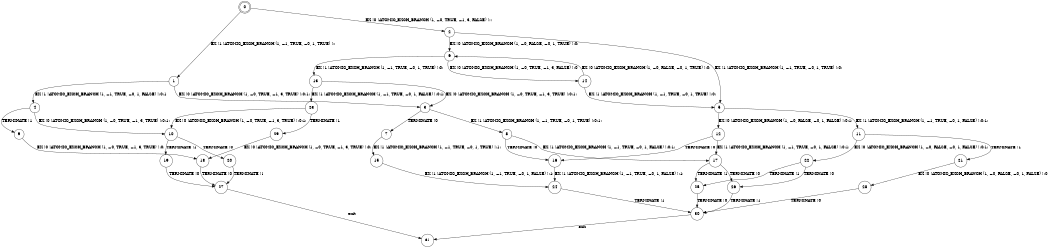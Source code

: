 digraph BCG {
size = "7, 10.5";
center = TRUE;
node [shape = circle];
0 [peripheries = 2];
0 -> 1 [label = "EX !1 !ATOMIC_EXCH_BRANCH (1, +1, TRUE, +0, 1, TRUE) !::"];
0 -> 2 [label = "EX !0 !ATOMIC_EXCH_BRANCH (1, +0, TRUE, +1, 3, FALSE) !::"];
1 -> 3 [label = "EX !0 !ATOMIC_EXCH_BRANCH (1, +0, TRUE, +1, 3, TRUE) !:0:1:"];
1 -> 4 [label = "EX !1 !ATOMIC_EXCH_BRANCH (1, +1, TRUE, +0, 1, FALSE) !:0:1:"];
2 -> 5 [label = "EX !1 !ATOMIC_EXCH_BRANCH (1, +1, TRUE, +0, 1, TRUE) !:0:"];
2 -> 6 [label = "EX !0 !ATOMIC_EXCH_BRANCH (1, +0, FALSE, +0, 1, TRUE) !:0:"];
3 -> 7 [label = "TERMINATE !0"];
3 -> 8 [label = "EX !1 !ATOMIC_EXCH_BRANCH (1, +1, TRUE, +0, 1, TRUE) !:0:1:"];
4 -> 9 [label = "TERMINATE !1"];
4 -> 10 [label = "EX !0 !ATOMIC_EXCH_BRANCH (1, +0, TRUE, +1, 3, TRUE) !:0:1:"];
5 -> 11 [label = "EX !1 !ATOMIC_EXCH_BRANCH (1, +1, TRUE, +0, 1, FALSE) !:0:1:"];
5 -> 12 [label = "EX !0 !ATOMIC_EXCH_BRANCH (1, +0, FALSE, +0, 1, FALSE) !:0:1:"];
6 -> 13 [label = "EX !1 !ATOMIC_EXCH_BRANCH (1, +1, TRUE, +0, 1, TRUE) !:0:"];
6 -> 14 [label = "EX !0 !ATOMIC_EXCH_BRANCH (1, +0, TRUE, +1, 3, FALSE) !:0:"];
7 -> 15 [label = "EX !1 !ATOMIC_EXCH_BRANCH (1, +1, TRUE, +0, 1, TRUE) !:1:"];
8 -> 16 [label = "TERMINATE !0"];
8 -> 17 [label = "EX !1 !ATOMIC_EXCH_BRANCH (1, +1, TRUE, +0, 1, FALSE) !:0:1:"];
9 -> 18 [label = "EX !0 !ATOMIC_EXCH_BRANCH (1, +0, TRUE, +1, 3, TRUE) !:0:"];
10 -> 19 [label = "TERMINATE !1"];
10 -> 20 [label = "TERMINATE !0"];
11 -> 21 [label = "TERMINATE !1"];
11 -> 22 [label = "EX !0 !ATOMIC_EXCH_BRANCH (1, +0, FALSE, +0, 1, FALSE) !:0:1:"];
12 -> 16 [label = "TERMINATE !0"];
12 -> 17 [label = "EX !1 !ATOMIC_EXCH_BRANCH (1, +1, TRUE, +0, 1, FALSE) !:0:1:"];
13 -> 23 [label = "EX !1 !ATOMIC_EXCH_BRANCH (1, +1, TRUE, +0, 1, FALSE) !:0:1:"];
13 -> 3 [label = "EX !0 !ATOMIC_EXCH_BRANCH (1, +0, TRUE, +1, 3, TRUE) !:0:1:"];
14 -> 5 [label = "EX !1 !ATOMIC_EXCH_BRANCH (1, +1, TRUE, +0, 1, TRUE) !:0:"];
14 -> 6 [label = "EX !0 !ATOMIC_EXCH_BRANCH (1, +0, FALSE, +0, 1, TRUE) !:0:"];
15 -> 24 [label = "EX !1 !ATOMIC_EXCH_BRANCH (1, +1, TRUE, +0, 1, FALSE) !:1:"];
16 -> 24 [label = "EX !1 !ATOMIC_EXCH_BRANCH (1, +1, TRUE, +0, 1, FALSE) !:1:"];
17 -> 25 [label = "TERMINATE !1"];
17 -> 26 [label = "TERMINATE !0"];
18 -> 27 [label = "TERMINATE !0"];
19 -> 27 [label = "TERMINATE !0"];
20 -> 27 [label = "TERMINATE !1"];
21 -> 28 [label = "EX !0 !ATOMIC_EXCH_BRANCH (1, +0, FALSE, +0, 1, FALSE) !:0:"];
22 -> 25 [label = "TERMINATE !1"];
22 -> 26 [label = "TERMINATE !0"];
23 -> 29 [label = "TERMINATE !1"];
23 -> 10 [label = "EX !0 !ATOMIC_EXCH_BRANCH (1, +0, TRUE, +1, 3, TRUE) !:0:1:"];
24 -> 30 [label = "TERMINATE !1"];
25 -> 30 [label = "TERMINATE !0"];
26 -> 30 [label = "TERMINATE !1"];
27 -> 31 [label = "exit"];
28 -> 30 [label = "TERMINATE !0"];
29 -> 18 [label = "EX !0 !ATOMIC_EXCH_BRANCH (1, +0, TRUE, +1, 3, TRUE) !:0:"];
30 -> 31 [label = "exit"];
}
